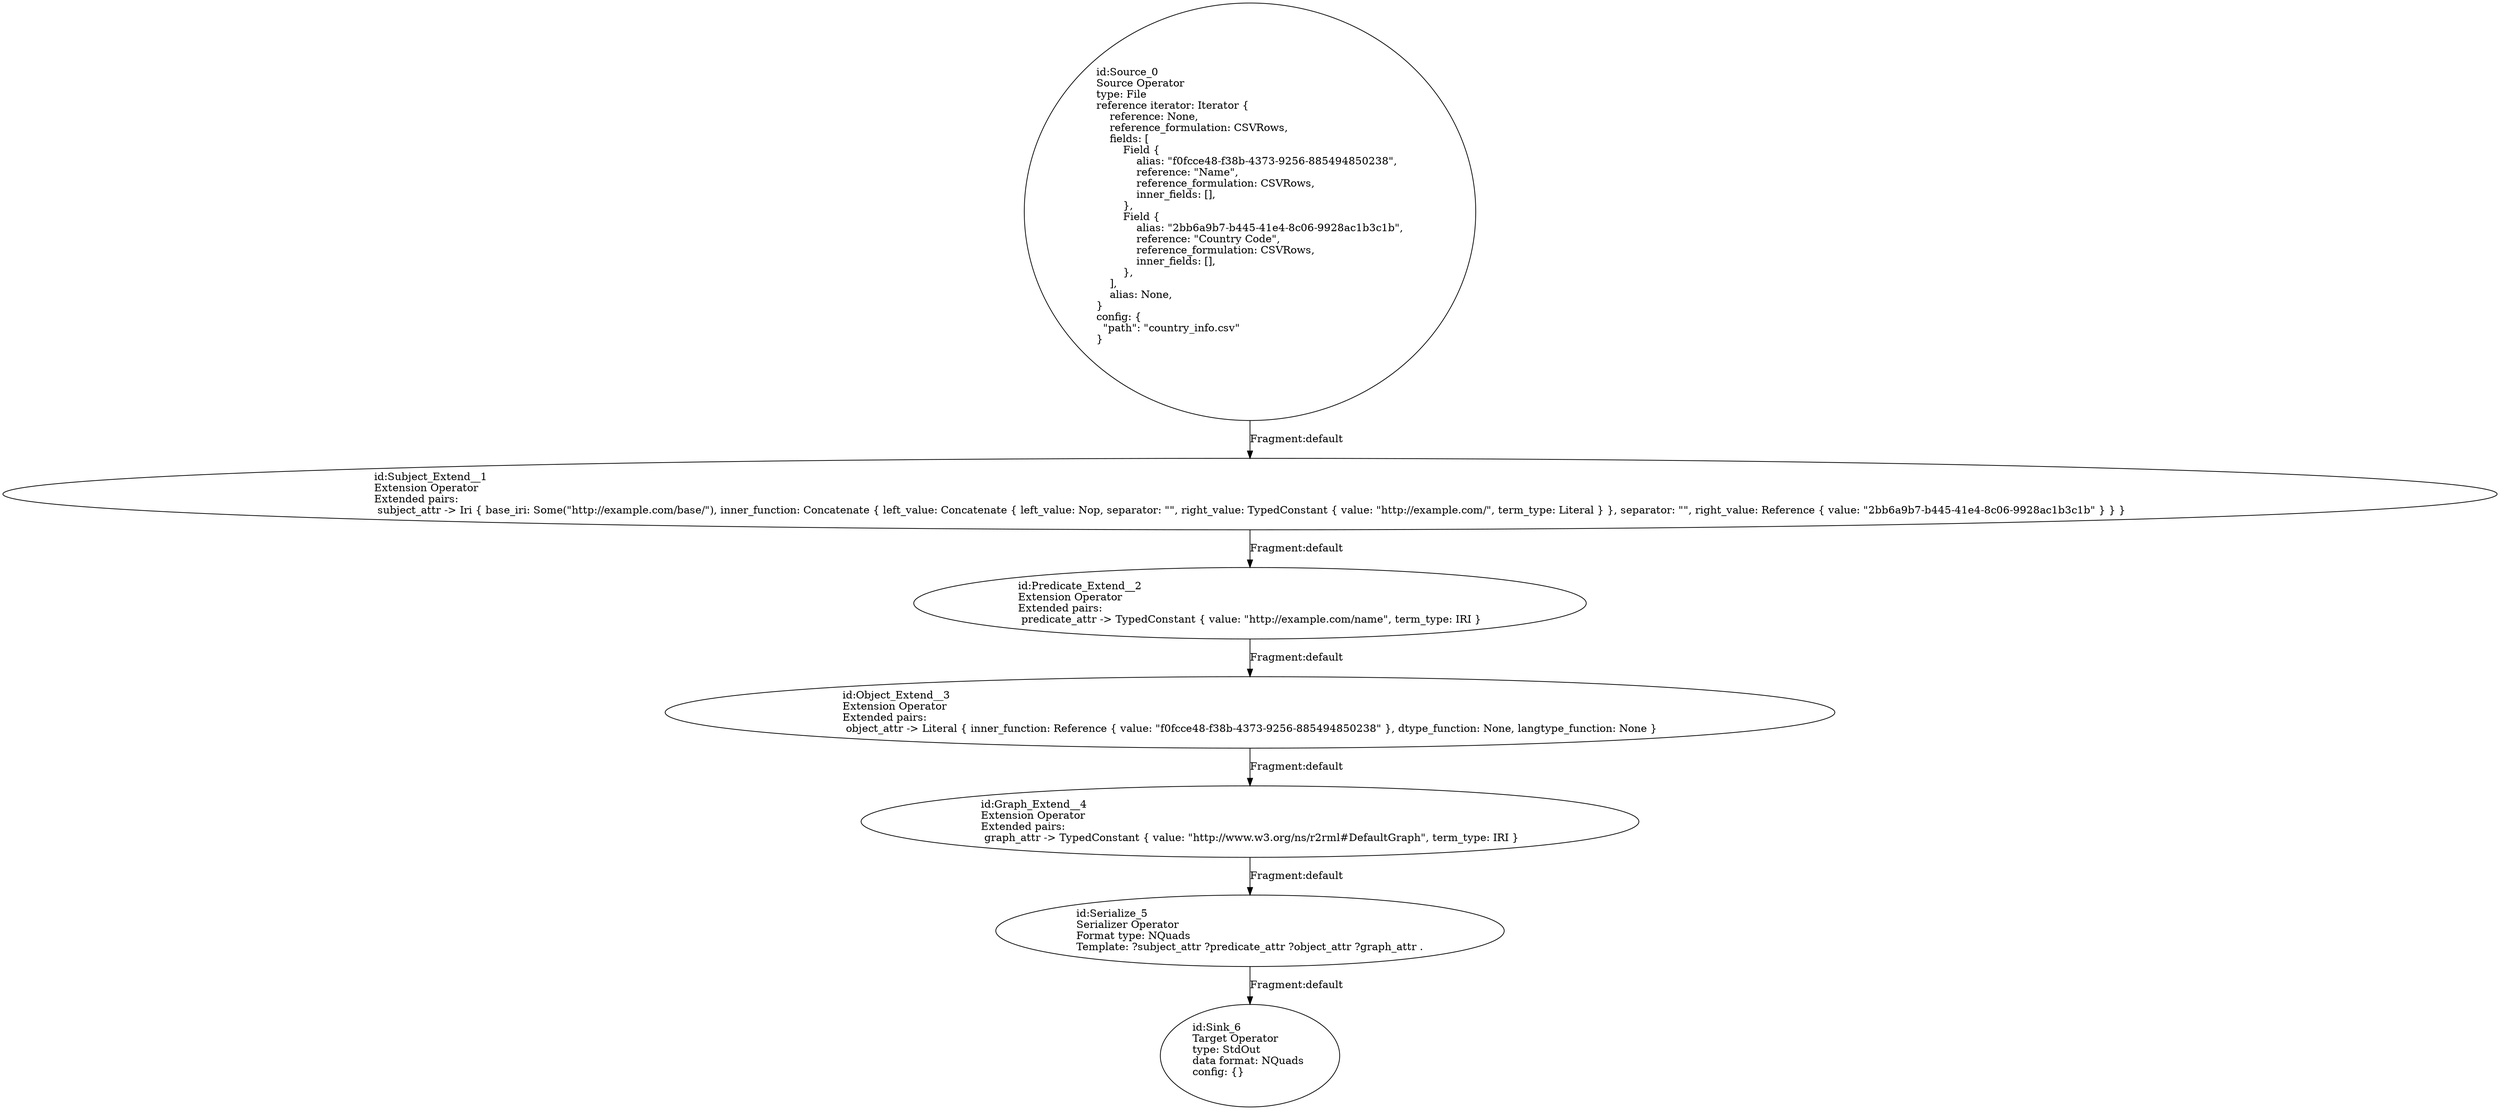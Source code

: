digraph {
    0 [ label = "id:Source_0 \lSource Operator\ltype: File \lreference iterator: Iterator {\l    reference: None,\l    reference_formulation: CSVRows,\l    fields: [\l        Field {\l            alias: \"f0fcce48-f38b-4373-9256-885494850238\",\l            reference: \"Name\",\l            reference_formulation: CSVRows,\l            inner_fields: [],\l        },\l        Field {\l            alias: \"2bb6a9b7-b445-41e4-8c06-9928ac1b3c1b\",\l            reference: \"Country Code\",\l            reference_formulation: CSVRows,\l            inner_fields: [],\l        },\l    ],\l    alias: None,\l} \lconfig: {\l  \"path\": \"country_info.csv\"\l}\l             " ]
    1 [ label = "id:Subject_Extend__1 \lExtension Operator\lExtended pairs: \l subject_attr -> Iri { base_iri: Some(\"http://example.com/base/\"), inner_function: Concatenate { left_value: Concatenate { left_value: Nop, separator: \"\", right_value: TypedConstant { value: \"http://example.com/\", term_type: Literal } }, separator: \"\", right_value: Reference { value: \"2bb6a9b7-b445-41e4-8c06-9928ac1b3c1b\" } } }" ]
    2 [ label = "id:Predicate_Extend__2 \lExtension Operator\lExtended pairs: \l predicate_attr -> TypedConstant { value: \"http://example.com/name\", term_type: IRI }" ]
    3 [ label = "id:Object_Extend__3 \lExtension Operator\lExtended pairs: \l object_attr -> Literal { inner_function: Reference { value: \"f0fcce48-f38b-4373-9256-885494850238\" }, dtype_function: None, langtype_function: None }" ]
    4 [ label = "id:Graph_Extend__4 \lExtension Operator\lExtended pairs: \l graph_attr -> TypedConstant { value: \"http://www.w3.org/ns/r2rml#DefaultGraph\", term_type: IRI }" ]
    5 [ label = "id:Serialize_5 \lSerializer Operator\lFormat type: NQuads\lTemplate: ?subject_attr ?predicate_attr ?object_attr ?graph_attr ." ]
    6 [ label = "id:Sink_6 \lTarget Operator\ltype: StdOut \ldata format: NQuads \lconfig: {}\l             " ]
    0 -> 1 [ label = "Fragment:default" ]
    1 -> 2 [ label = "Fragment:default" ]
    2 -> 3 [ label = "Fragment:default" ]
    3 -> 4 [ label = "Fragment:default" ]
    4 -> 5 [ label = "Fragment:default" ]
    5 -> 6 [ label = "Fragment:default" ]
}
